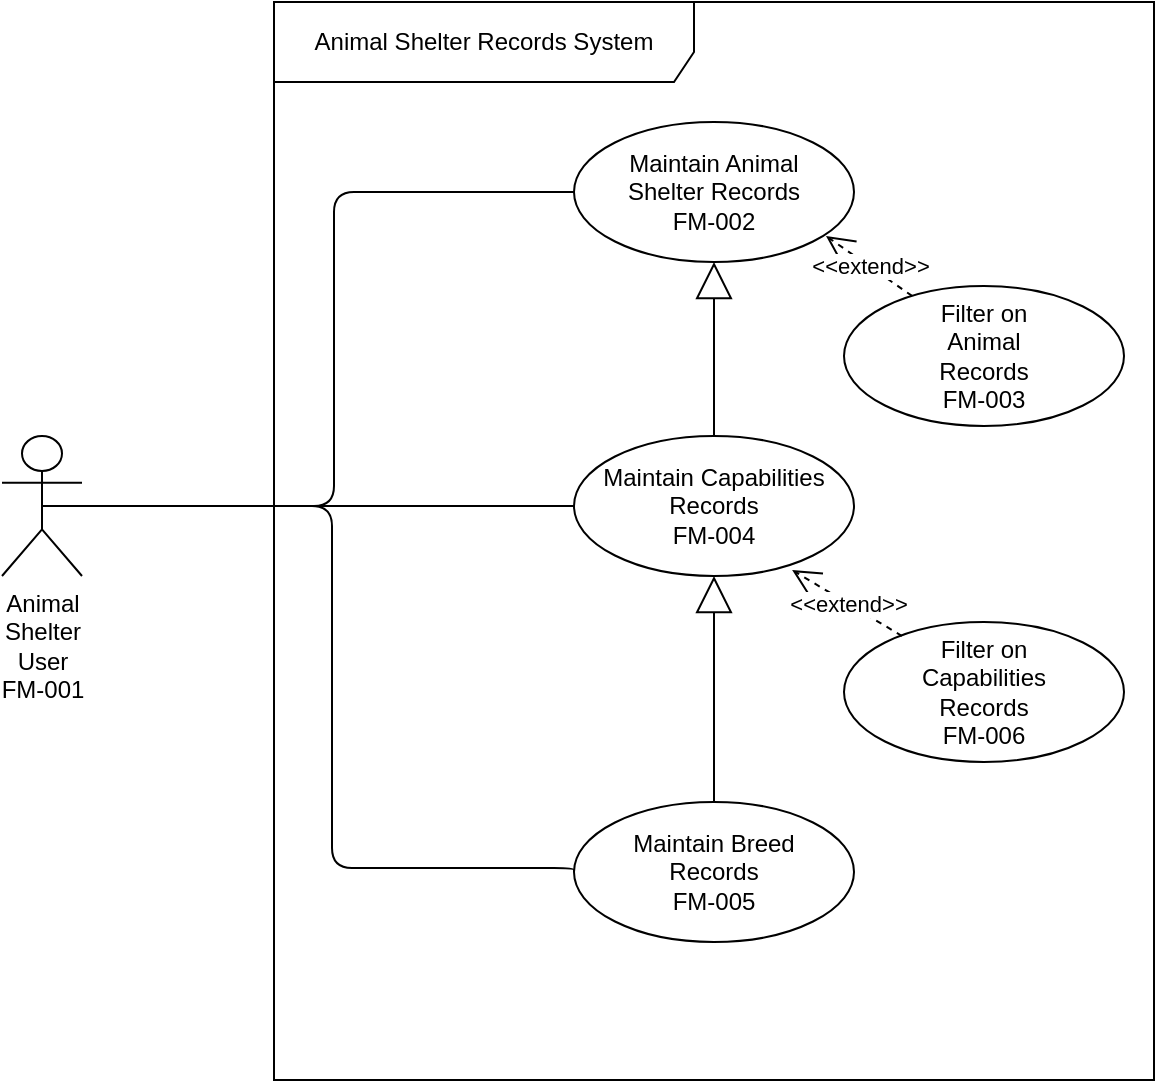 <mxfile version="16.4.5" type="device"><diagram id="Kqu8tn1Ka_tRtSRB_Dsu" name="Page-1"><mxGraphModel dx="1183" dy="739" grid="0" gridSize="10" guides="1" tooltips="1" connect="1" arrows="1" fold="1" page="1" pageScale="1" pageWidth="850" pageHeight="1100" math="0" shadow="0"><root><mxCell id="0"/><mxCell id="1" parent="0"/><mxCell id="qutvYnjxjr9D2Vb9Lx0k-6" value="Animal Shelter Records System" style="shape=umlFrame;whiteSpace=wrap;html=1;width=210;height=40;" parent="1" vertex="1"><mxGeometry x="241" y="40" width="440" height="539" as="geometry"/></mxCell><mxCell id="qutvYnjxjr9D2Vb9Lx0k-7" value="Maintain Animal&lt;br&gt;Shelter Records&lt;br&gt;FM-002" style="ellipse;whiteSpace=wrap;html=1;" parent="1" vertex="1"><mxGeometry x="391" y="100" width="140" height="70" as="geometry"/></mxCell><mxCell id="qutvYnjxjr9D2Vb9Lx0k-8" value="Maintain Capabilities&lt;br&gt;Records&lt;br&gt;FM-004" style="ellipse;whiteSpace=wrap;html=1;" parent="1" vertex="1"><mxGeometry x="391" y="257" width="140" height="70" as="geometry"/></mxCell><mxCell id="qutvYnjxjr9D2Vb9Lx0k-9" value="Filter on&lt;br&gt;Animal&lt;br&gt;Records&lt;br&gt;FM-003" style="ellipse;whiteSpace=wrap;html=1;" parent="1" vertex="1"><mxGeometry x="526" y="182" width="140" height="70" as="geometry"/></mxCell><mxCell id="qutvYnjxjr9D2Vb9Lx0k-10" value="Filter on&lt;br&gt;Capabilities &lt;br&gt;Records&lt;br&gt;FM-006" style="ellipse;whiteSpace=wrap;html=1;" parent="1" vertex="1"><mxGeometry x="526" y="350" width="140" height="70" as="geometry"/></mxCell><mxCell id="qutvYnjxjr9D2Vb9Lx0k-14" value="" style="endArrow=none;html=1;edgeStyle=orthogonalEdgeStyle;exitX=0.5;exitY=0.5;exitDx=0;exitDy=0;exitPerimeter=0;" parent="1" source="ZlmpTIswOXUOW1uoGDYF-9" target="qutvYnjxjr9D2Vb9Lx0k-7" edge="1"><mxGeometry relative="1" as="geometry"><mxPoint x="140" y="195" as="sourcePoint"/><mxPoint x="440" y="330" as="targetPoint"/><Array as="points"><mxPoint x="271" y="292"/><mxPoint x="271" y="135"/></Array></mxGeometry></mxCell><mxCell id="6K2wPJFjnDQFb8HrWD71-8" value="&amp;lt;&amp;lt;extend&amp;gt;&amp;gt;" style="endArrow=open;endSize=12;dashed=1;html=1;entryX=0.779;entryY=0.957;entryDx=0;entryDy=0;entryPerimeter=0;exitX=0.207;exitY=0.1;exitDx=0;exitDy=0;exitPerimeter=0;" parent="1" source="qutvYnjxjr9D2Vb9Lx0k-10" target="qutvYnjxjr9D2Vb9Lx0k-8" edge="1"><mxGeometry width="160" relative="1" as="geometry"><mxPoint x="391" y="349" as="sourcePoint"/><mxPoint x="551" y="349" as="targetPoint"/></mxGeometry></mxCell><mxCell id="6K2wPJFjnDQFb8HrWD71-9" value="&amp;lt;&amp;lt;extend&amp;gt;&amp;gt;" style="endArrow=open;endSize=12;dashed=1;html=1;exitX=0.243;exitY=0.071;exitDx=0;exitDy=0;exitPerimeter=0;entryX=0.9;entryY=0.814;entryDx=0;entryDy=0;entryPerimeter=0;" parent="1" source="qutvYnjxjr9D2Vb9Lx0k-9" target="qutvYnjxjr9D2Vb9Lx0k-7" edge="1"><mxGeometry width="160" relative="1" as="geometry"><mxPoint x="344" y="380" as="sourcePoint"/><mxPoint x="504" y="380" as="targetPoint"/></mxGeometry></mxCell><mxCell id="ZlmpTIswOXUOW1uoGDYF-1" value="" style="endArrow=none;html=1;edgeStyle=orthogonalEdgeStyle;entryX=0;entryY=0.5;entryDx=0;entryDy=0;exitX=0.5;exitY=0.5;exitDx=0;exitDy=0;exitPerimeter=0;" parent="1" source="ZlmpTIswOXUOW1uoGDYF-9" target="qutvYnjxjr9D2Vb9Lx0k-8" edge="1"><mxGeometry relative="1" as="geometry"><mxPoint x="141" y="195" as="sourcePoint"/><mxPoint x="401" y="145" as="targetPoint"/><Array as="points"><mxPoint x="131" y="292"/><mxPoint x="271" y="292"/><mxPoint x="271" y="275"/></Array></mxGeometry></mxCell><mxCell id="ZlmpTIswOXUOW1uoGDYF-2" value="Maintain Breed &lt;br&gt;Records&lt;br&gt;FM-005" style="ellipse;whiteSpace=wrap;html=1;" parent="1" vertex="1"><mxGeometry x="391" y="440" width="140" height="70" as="geometry"/></mxCell><mxCell id="ZlmpTIswOXUOW1uoGDYF-8" value="" style="endArrow=none;html=1;edgeStyle=orthogonalEdgeStyle;entryX=0;entryY=0.5;entryDx=0;entryDy=0;exitX=0.5;exitY=0.5;exitDx=0;exitDy=0;exitPerimeter=0;" parent="1" source="ZlmpTIswOXUOW1uoGDYF-9" target="ZlmpTIswOXUOW1uoGDYF-2" edge="1"><mxGeometry relative="1" as="geometry"><mxPoint x="161" y="215" as="sourcePoint"/><mxPoint x="411" y="295" as="targetPoint"/><Array as="points"><mxPoint x="131" y="292"/><mxPoint x="270" y="292"/><mxPoint x="270" y="473"/><mxPoint x="391" y="473"/></Array></mxGeometry></mxCell><mxCell id="ZlmpTIswOXUOW1uoGDYF-9" value="Animal&lt;br&gt;Shelter&lt;br&gt;User&lt;br&gt;FM-001" style="shape=umlActor;verticalLabelPosition=bottom;verticalAlign=top;html=1;" parent="1" vertex="1"><mxGeometry x="105" y="257" width="40" height="70" as="geometry"/></mxCell><mxCell id="RPYSDFq0UHxi_UXYcTSF-6" value="" style="endArrow=block;endSize=16;endFill=0;html=1;entryX=0.5;entryY=1;entryDx=0;entryDy=0;exitX=0.5;exitY=0;exitDx=0;exitDy=0;" parent="1" source="qutvYnjxjr9D2Vb9Lx0k-8" target="qutvYnjxjr9D2Vb9Lx0k-7" edge="1"><mxGeometry width="160" relative="1" as="geometry"><mxPoint x="461" y="242" as="sourcePoint"/><mxPoint x="471" y="320" as="targetPoint"/></mxGeometry></mxCell><mxCell id="aY-ZkFGhL03FeFq4BJ-T-1" value="" style="endArrow=block;endSize=16;endFill=0;html=1;entryX=0.5;entryY=1;entryDx=0;entryDy=0;" edge="1" parent="1" source="ZlmpTIswOXUOW1uoGDYF-2" target="qutvYnjxjr9D2Vb9Lx0k-8"><mxGeometry width="160" relative="1" as="geometry"><mxPoint x="471" y="250" as="sourcePoint"/><mxPoint x="471" y="180" as="targetPoint"/><Array as="points"/></mxGeometry></mxCell></root></mxGraphModel></diagram></mxfile>